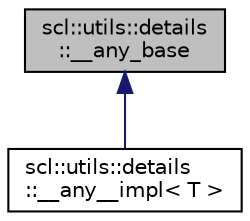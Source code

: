 digraph "scl::utils::details::__any_base"
{
  edge [fontname="Helvetica",fontsize="10",labelfontname="Helvetica",labelfontsize="10"];
  node [fontname="Helvetica",fontsize="10",shape=record];
  Node0 [label="scl::utils::details\l::__any_base",height=0.2,width=0.4,color="black", fillcolor="grey75", style="filled", fontcolor="black"];
  Node0 -> Node1 [dir="back",color="midnightblue",fontsize="10",style="solid",fontname="Helvetica"];
  Node1 [label="scl::utils::details\l::__any__impl\< T \>",height=0.2,width=0.4,color="black", fillcolor="white", style="filled",URL="$classscl_1_1utils_1_1details_1_1____any____impl.html"];
}
